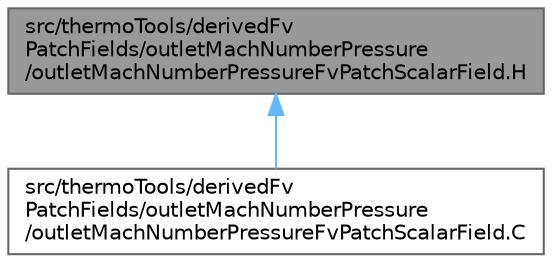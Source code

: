 digraph "src/thermoTools/derivedFvPatchFields/outletMachNumberPressure/outletMachNumberPressureFvPatchScalarField.H"
{
 // LATEX_PDF_SIZE
  bgcolor="transparent";
  edge [fontname=Helvetica,fontsize=10,labelfontname=Helvetica,labelfontsize=10];
  node [fontname=Helvetica,fontsize=10,shape=box,height=0.2,width=0.4];
  Node1 [id="Node000001",label="src/thermoTools/derivedFv\lPatchFields/outletMachNumberPressure\l/outletMachNumberPressureFvPatchScalarField.H",height=0.2,width=0.4,color="gray40", fillcolor="grey60", style="filled", fontcolor="black",tooltip=" "];
  Node1 -> Node2 [id="edge1_Node000001_Node000002",dir="back",color="steelblue1",style="solid",tooltip=" "];
  Node2 [id="Node000002",label="src/thermoTools/derivedFv\lPatchFields/outletMachNumberPressure\l/outletMachNumberPressureFvPatchScalarField.C",height=0.2,width=0.4,color="grey40", fillcolor="white", style="filled",URL="$outletMachNumberPressureFvPatchScalarField_8C.html",tooltip=" "];
}
